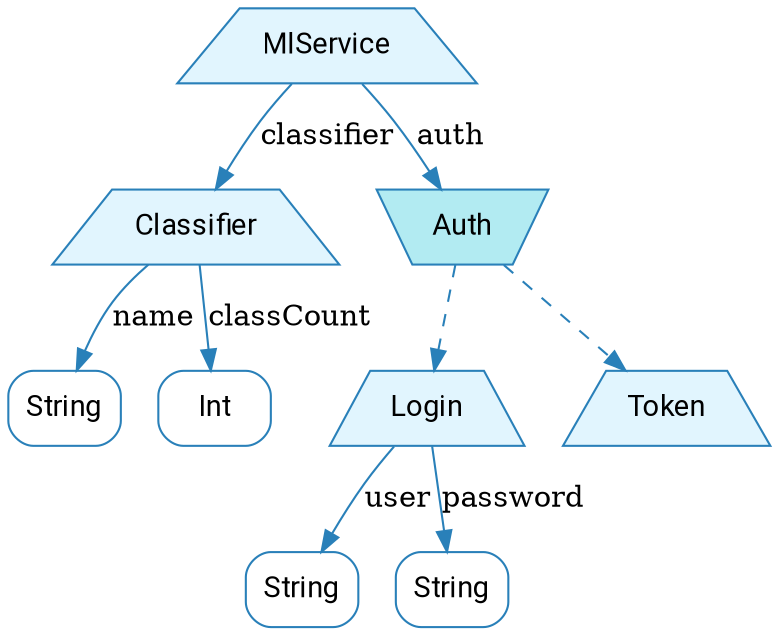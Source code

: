 digraph {
    bgcolor=transparent

    // Default theme
    node[shape="rectangle" style="rounded,filled" color="#2980B9" fontname="Segoe UI,Roboto,Helvetica,Arial,sans-serif" fillcolor="#ffffff" fontcolor="#000000"]
    edge [color="#2980B9" fontcolor="#000000"]

    // product types
    mlService, classifier, login, token [shape=trapezium style=filled fillcolor="#e1f5fe"]

    // sum types
    auth[shape=invtrapezium, style=filled fillcolor="#b2ebf2"]

    // Lit nodes
    mlService, classifier, classifier_name [color="#2980B9", fontcolor="#000000"]
    mlService, classifier [fillcolor="#e1f5fe"]


    mlService[label=MlService]

    classifier[label=Classifier]
    classifier_name[label=String shape=box]
    classifier_classCount[label=Int shape=box]

    auth[label=Auth]

    login[label=Login]
    login_user[label=String shape=box]
    login_password[label=String shape=box]

    token[label=Token]
    token_token[label=String shape=box style=invis]

    mlService -> classifier [label=classifier]
    mlService -> auth [label=auth]

    classifier -> classifier_name [label=name]
    classifier -> classifier_classCount [label=classCount]

    token -> token_token [label=token style=invis]

    login -> login_user [label=user]
    login -> login_password [label=password]

    auth -> token[style=dashed]
    auth -> login[style=dashed]
}
